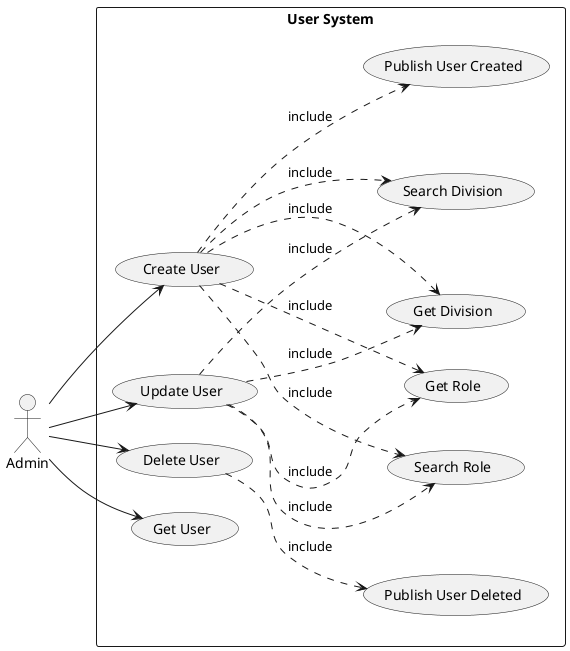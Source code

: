 @startuml UserSubSystem

left to right direction

skinparam Monochrome true
skinparam Shadowing false
skinparam packageStyle rectangle

actor Admin

rectangle "User System" {
    Admin --> (Create User)
    Admin --> (Update User)
    Admin --> (Delete User)
    Admin --> (Get User)

    (Create User) ..> (Get Role) : include
    (Create User) ..> (Get Division) : include

    (Update User) ..> (Get Role) : include
    (Update User) ..> (Get Division) : include

    (Create User) ..> (Search Role): include
    (Create User) ..> (Search Division): include
    (Update User) ..> (Search Role): include
    (Update User) ..> (Search Division): include

    (Create User) ..> (Publish User Created) : include
    (Delete User) ..> (Publish User Deleted) : include
}

@enduml